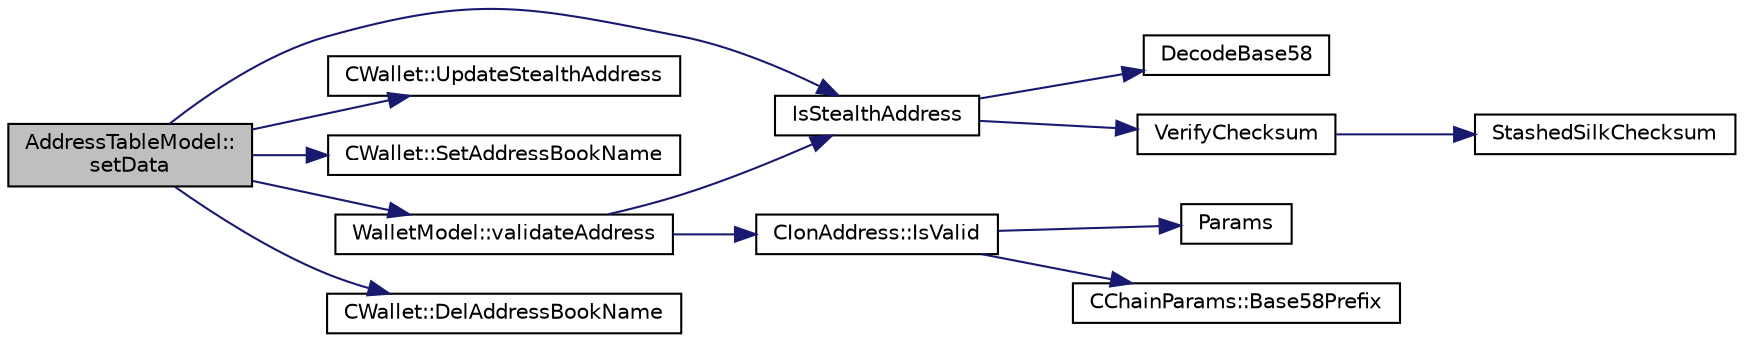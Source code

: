 digraph "AddressTableModel::setData"
{
  edge [fontname="Helvetica",fontsize="10",labelfontname="Helvetica",labelfontsize="10"];
  node [fontname="Helvetica",fontsize="10",shape=record];
  rankdir="LR";
  Node147 [label="AddressTableModel::\lsetData",height=0.2,width=0.4,color="black", fillcolor="grey75", style="filled", fontcolor="black"];
  Node147 -> Node148 [color="midnightblue",fontsize="10",style="solid",fontname="Helvetica"];
  Node148 [label="IsStealthAddress",height=0.2,width=0.4,color="black", fillcolor="white", style="filled",URL="$db/d2d/stealth_8cpp.html#a26c89afcb720e8b1a9c9dadaee26757b"];
  Node148 -> Node149 [color="midnightblue",fontsize="10",style="solid",fontname="Helvetica"];
  Node149 [label="DecodeBase58",height=0.2,width=0.4,color="black", fillcolor="white", style="filled",URL="$db/d9c/base58_8cpp.html#a0f74d1d6e7e982cad4b0e538acea4538",tooltip="Decode a base58-encoded string (psz) into a byte vector (vchRet). "];
  Node148 -> Node150 [color="midnightblue",fontsize="10",style="solid",fontname="Helvetica"];
  Node150 [label="VerifyChecksum",height=0.2,width=0.4,color="black", fillcolor="white", style="filled",URL="$db/d2d/stealth_8cpp.html#a5ff6f6775db5f747f5088c7ef8264b74"];
  Node150 -> Node151 [color="midnightblue",fontsize="10",style="solid",fontname="Helvetica"];
  Node151 [label="StashedSilkChecksum",height=0.2,width=0.4,color="black", fillcolor="white", style="filled",URL="$db/d2d/stealth_8cpp.html#abb79a3b98a10b85daf3f3ff35c1cbfa8"];
  Node147 -> Node152 [color="midnightblue",fontsize="10",style="solid",fontname="Helvetica"];
  Node152 [label="CWallet::UpdateStealthAddress",height=0.2,width=0.4,color="black", fillcolor="white", style="filled",URL="$d2/de5/class_c_wallet.html#ae7ab98f84a9f05da46ca943b8f305c85"];
  Node147 -> Node153 [color="midnightblue",fontsize="10",style="solid",fontname="Helvetica"];
  Node153 [label="CWallet::SetAddressBookName",height=0.2,width=0.4,color="black", fillcolor="white", style="filled",URL="$d2/de5/class_c_wallet.html#a95d2dd3693db562aa11afbecf33e1276"];
  Node147 -> Node154 [color="midnightblue",fontsize="10",style="solid",fontname="Helvetica"];
  Node154 [label="WalletModel::validateAddress",height=0.2,width=0.4,color="black", fillcolor="white", style="filled",URL="$d4/d27/class_wallet_model.html#a04604615253aeaae1253b1412a70a1f7"];
  Node154 -> Node148 [color="midnightblue",fontsize="10",style="solid",fontname="Helvetica"];
  Node154 -> Node155 [color="midnightblue",fontsize="10",style="solid",fontname="Helvetica"];
  Node155 [label="CIonAddress::IsValid",height=0.2,width=0.4,color="black", fillcolor="white", style="filled",URL="$d1/de4/class_c_ion_address.html#a93cb71370b938e7fad4a74c4b5775da6"];
  Node155 -> Node156 [color="midnightblue",fontsize="10",style="solid",fontname="Helvetica"];
  Node156 [label="Params",height=0.2,width=0.4,color="black", fillcolor="white", style="filled",URL="$df/dbf/chainparams_8cpp.html#ace5c5b706d71a324a417dd2db394fd4a",tooltip="Return the currently selected parameters. "];
  Node155 -> Node157 [color="midnightblue",fontsize="10",style="solid",fontname="Helvetica"];
  Node157 [label="CChainParams::Base58Prefix",height=0.2,width=0.4,color="black", fillcolor="white", style="filled",URL="$d1/d4f/class_c_chain_params.html#a103c58eca4a26a71201882b3ed6c4cb4"];
  Node147 -> Node158 [color="midnightblue",fontsize="10",style="solid",fontname="Helvetica"];
  Node158 [label="CWallet::DelAddressBookName",height=0.2,width=0.4,color="black", fillcolor="white", style="filled",URL="$d2/de5/class_c_wallet.html#ac21ad6cf1271b08f0392259643ef5804"];
}
